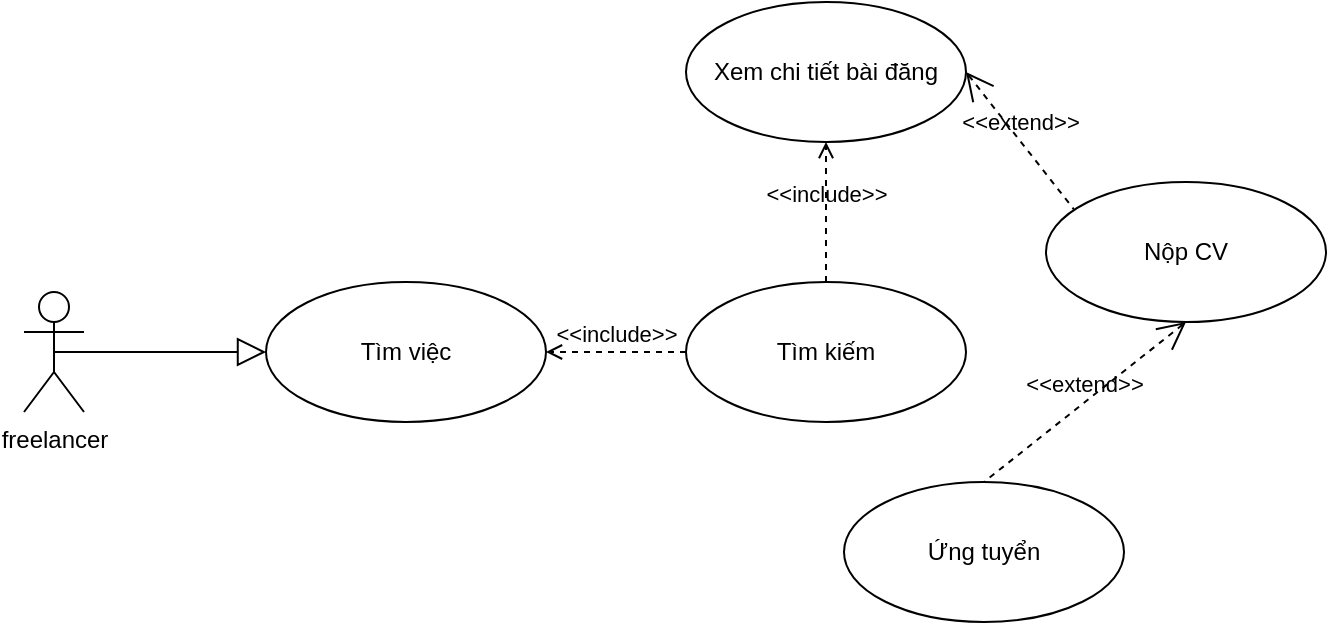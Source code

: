 <mxfile version="26.0.4">
  <diagram name="Page-1" id="sc6EvYaapmi6d1F1lrHy">
    <mxGraphModel dx="1044" dy="558" grid="1" gridSize="10" guides="1" tooltips="1" connect="1" arrows="1" fold="1" page="1" pageScale="1" pageWidth="850" pageHeight="1100" math="0" shadow="0">
      <root>
        <mxCell id="0" />
        <mxCell id="1" parent="0" />
        <mxCell id="KpO2v8YEDrRKsGUVGcU0-2" value="Tìm kiếm" style="ellipse;whiteSpace=wrap;html=1;" vertex="1" parent="1">
          <mxGeometry x="531" y="220" width="140" height="70" as="geometry" />
        </mxCell>
        <mxCell id="KpO2v8YEDrRKsGUVGcU0-3" value="Tìm việc" style="ellipse;whiteSpace=wrap;html=1;" vertex="1" parent="1">
          <mxGeometry x="321" y="220" width="140" height="70" as="geometry" />
        </mxCell>
        <mxCell id="KpO2v8YEDrRKsGUVGcU0-6" value="Xem chi tiết bài đăng" style="ellipse;whiteSpace=wrap;html=1;" vertex="1" parent="1">
          <mxGeometry x="531" y="80" width="140" height="70" as="geometry" />
        </mxCell>
        <mxCell id="KpO2v8YEDrRKsGUVGcU0-7" value="&amp;lt;&amp;lt;include&amp;gt;&amp;gt;" style="edgeStyle=none;html=1;endArrow=open;verticalAlign=bottom;dashed=1;labelBackgroundColor=none;rounded=0;exitX=0;exitY=0.5;exitDx=0;exitDy=0;entryX=1;entryY=0.5;entryDx=0;entryDy=0;" edge="1" parent="1" source="KpO2v8YEDrRKsGUVGcU0-2" target="KpO2v8YEDrRKsGUVGcU0-3">
          <mxGeometry width="160" relative="1" as="geometry">
            <mxPoint x="481" y="475" as="sourcePoint" />
            <mxPoint x="391" y="220" as="targetPoint" />
          </mxGeometry>
        </mxCell>
        <mxCell id="KpO2v8YEDrRKsGUVGcU0-9" value="freelancer" style="shape=umlActor;html=1;verticalLabelPosition=bottom;verticalAlign=top;align=center;" vertex="1" parent="1">
          <mxGeometry x="200" y="225" width="30" height="60" as="geometry" />
        </mxCell>
        <mxCell id="KpO2v8YEDrRKsGUVGcU0-12" value="" style="edgeStyle=none;html=1;endArrow=block;endFill=0;endSize=12;verticalAlign=bottom;rounded=0;exitX=0.5;exitY=0.5;exitDx=0;exitDy=0;exitPerimeter=0;entryX=0;entryY=0.5;entryDx=0;entryDy=0;" edge="1" parent="1" source="KpO2v8YEDrRKsGUVGcU0-9" target="KpO2v8YEDrRKsGUVGcU0-3">
          <mxGeometry width="160" relative="1" as="geometry">
            <mxPoint x="226" y="275" as="sourcePoint" />
            <mxPoint x="331" y="280" as="targetPoint" />
          </mxGeometry>
        </mxCell>
        <mxCell id="KpO2v8YEDrRKsGUVGcU0-13" value="&amp;lt;&amp;lt;include&amp;gt;&amp;gt;" style="edgeStyle=none;html=1;endArrow=open;verticalAlign=bottom;dashed=1;labelBackgroundColor=none;rounded=0;exitX=0.5;exitY=0;exitDx=0;exitDy=0;entryX=0.5;entryY=1;entryDx=0;entryDy=0;" edge="1" parent="1" source="KpO2v8YEDrRKsGUVGcU0-2" target="KpO2v8YEDrRKsGUVGcU0-6">
          <mxGeometry width="160" relative="1" as="geometry">
            <mxPoint x="661" y="200" as="sourcePoint" />
            <mxPoint x="591" y="200" as="targetPoint" />
          </mxGeometry>
        </mxCell>
        <mxCell id="KpO2v8YEDrRKsGUVGcU0-14" value="Nộp CV" style="ellipse;whiteSpace=wrap;html=1;" vertex="1" parent="1">
          <mxGeometry x="711" y="170" width="140" height="70" as="geometry" />
        </mxCell>
        <mxCell id="KpO2v8YEDrRKsGUVGcU0-17" value="Ứng tuyển" style="ellipse;whiteSpace=wrap;html=1;" vertex="1" parent="1">
          <mxGeometry x="610" y="320" width="140" height="70" as="geometry" />
        </mxCell>
        <mxCell id="KpO2v8YEDrRKsGUVGcU0-21" value="&amp;lt;&amp;lt;extend&amp;gt;&amp;gt;" style="edgeStyle=none;html=1;startArrow=open;endArrow=none;startSize=12;verticalAlign=bottom;dashed=1;labelBackgroundColor=none;rounded=0;exitX=1;exitY=0.5;exitDx=0;exitDy=0;entryX=0.099;entryY=0.194;entryDx=0;entryDy=0;entryPerimeter=0;" edge="1" parent="1" source="KpO2v8YEDrRKsGUVGcU0-6" target="KpO2v8YEDrRKsGUVGcU0-14">
          <mxGeometry width="160" relative="1" as="geometry">
            <mxPoint x="570" y="360" as="sourcePoint" />
            <mxPoint x="730" y="360" as="targetPoint" />
          </mxGeometry>
        </mxCell>
        <mxCell id="KpO2v8YEDrRKsGUVGcU0-22" value="&amp;lt;&amp;lt;extend&amp;gt;&amp;gt;" style="edgeStyle=none;html=1;startArrow=open;endArrow=none;startSize=12;verticalAlign=bottom;dashed=1;labelBackgroundColor=none;rounded=0;entryX=0.5;entryY=0;entryDx=0;entryDy=0;exitX=0.5;exitY=1;exitDx=0;exitDy=0;" edge="1" parent="1" source="KpO2v8YEDrRKsGUVGcU0-14" target="KpO2v8YEDrRKsGUVGcU0-17">
          <mxGeometry width="160" relative="1" as="geometry">
            <mxPoint x="820" y="160" as="sourcePoint" />
            <mxPoint x="735" y="194" as="targetPoint" />
          </mxGeometry>
        </mxCell>
      </root>
    </mxGraphModel>
  </diagram>
</mxfile>
